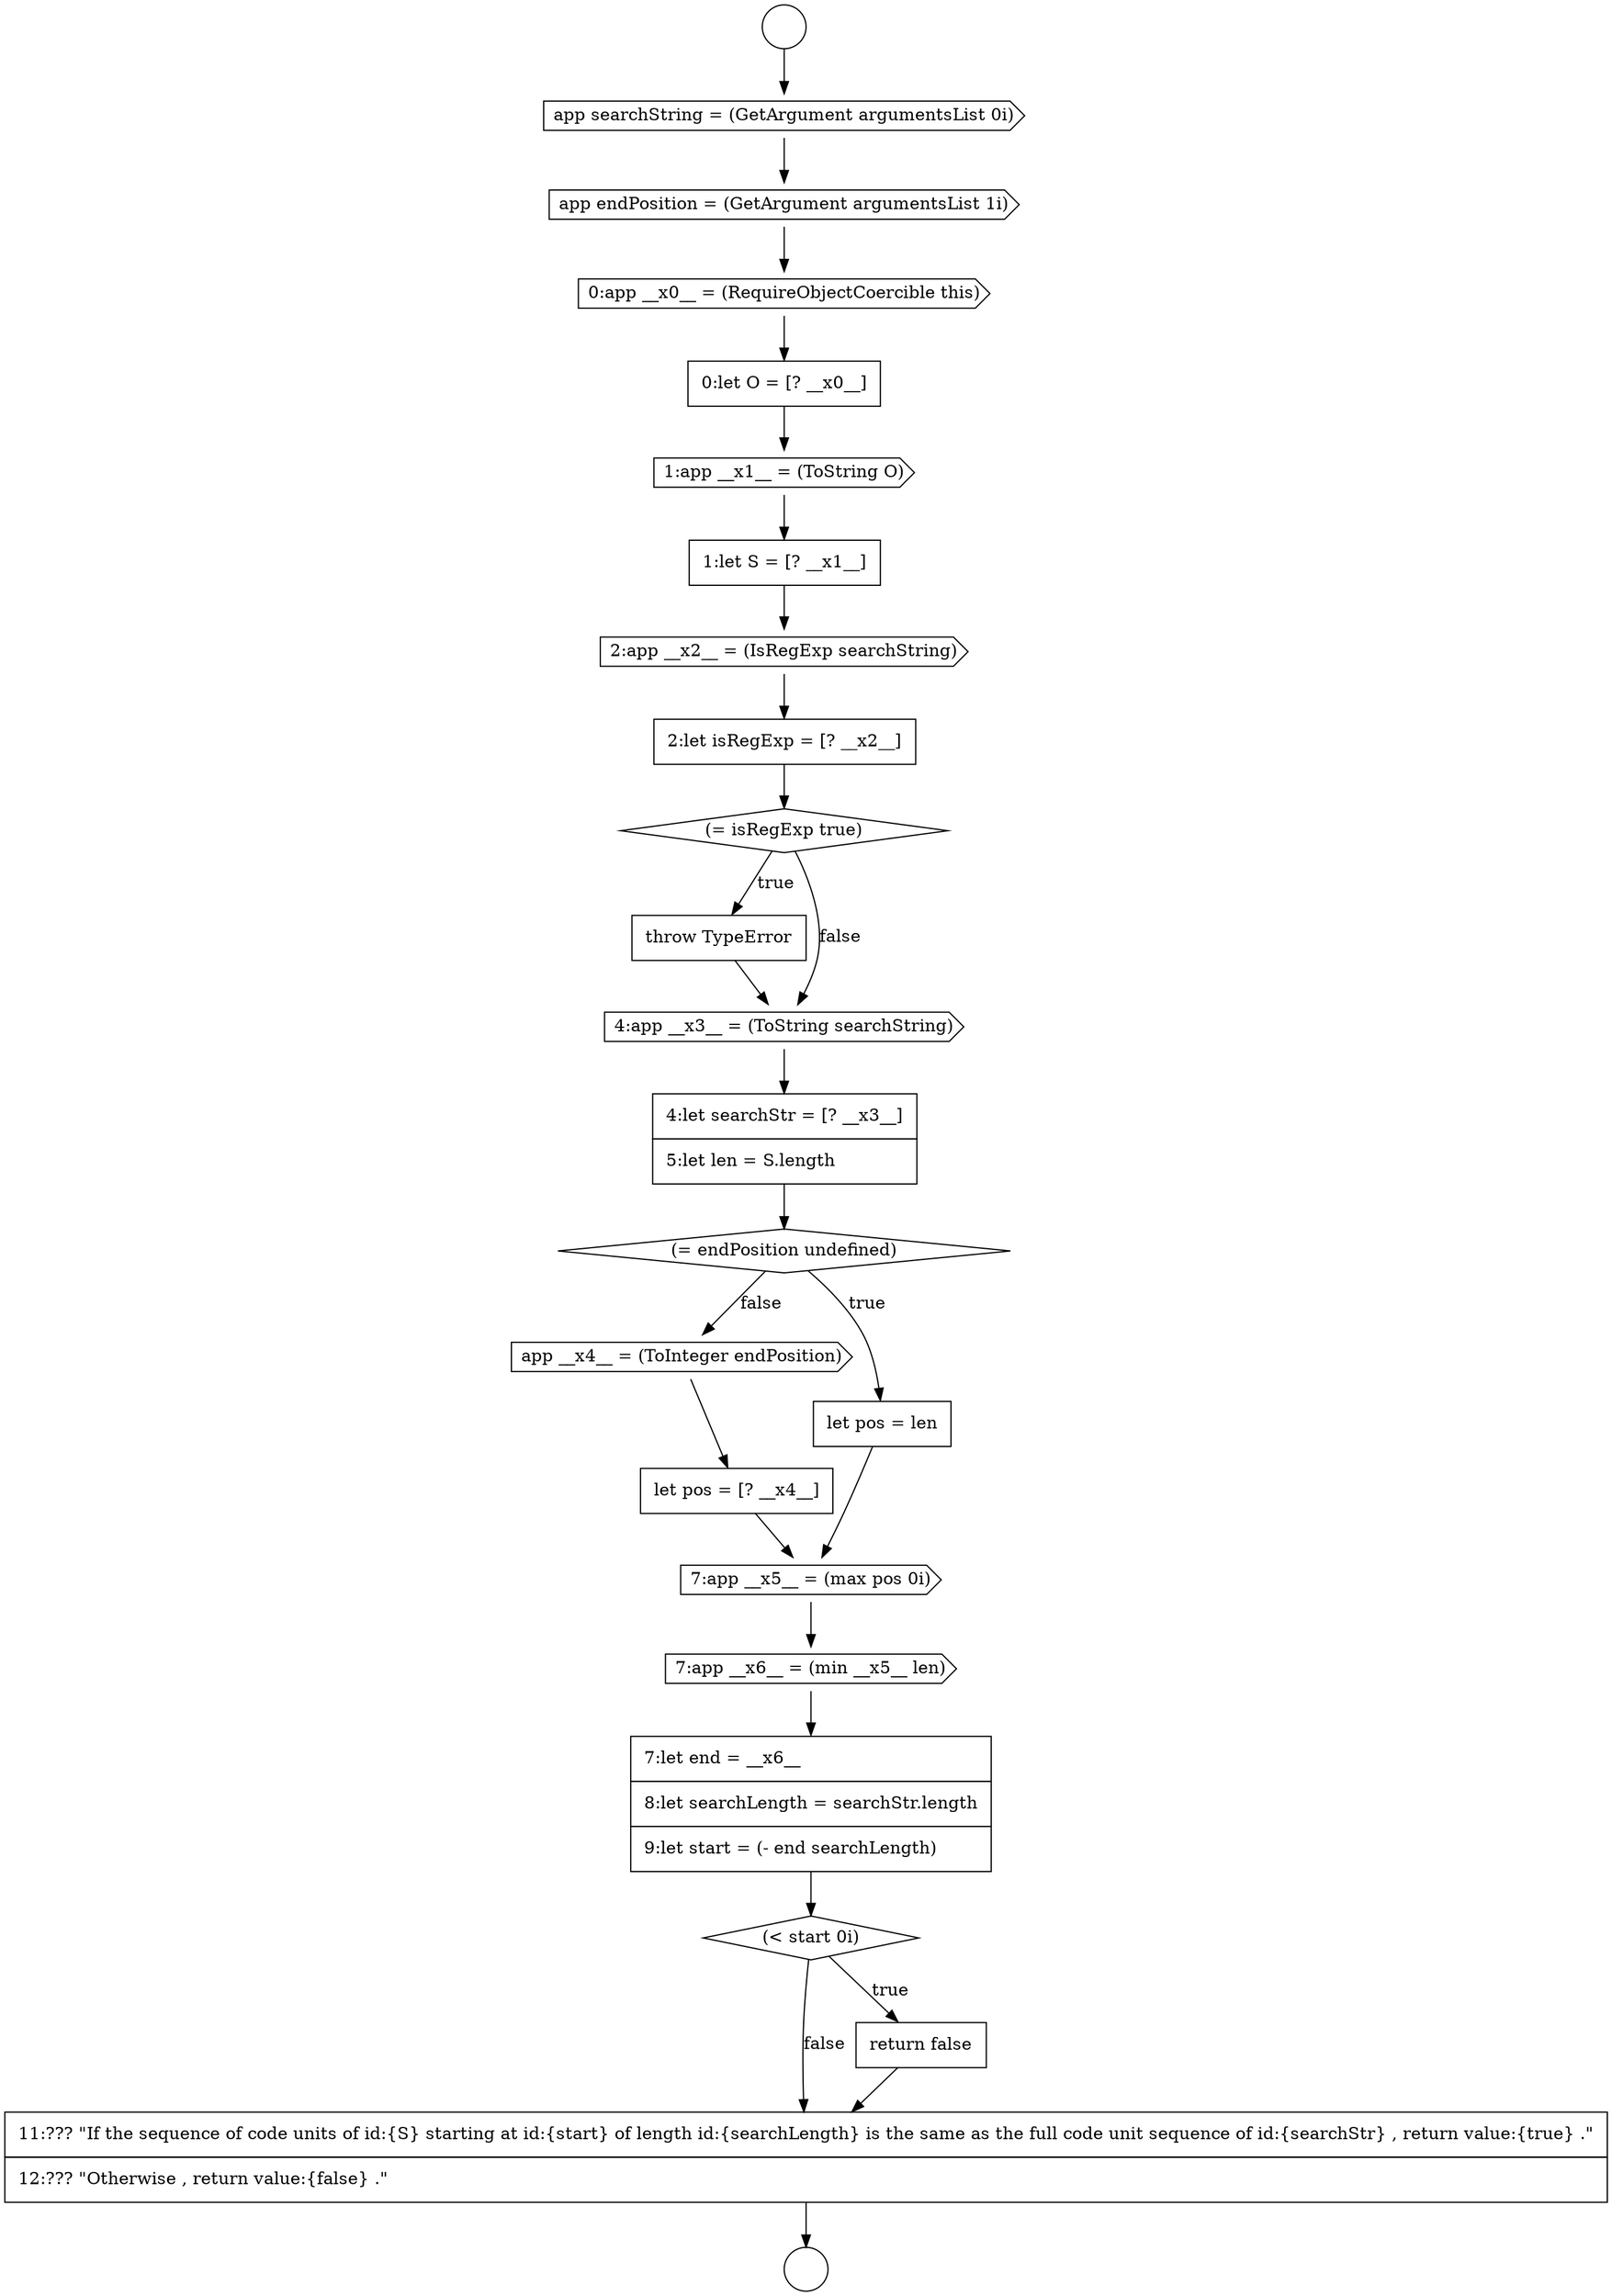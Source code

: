 digraph {
  node13690 [shape=cds, label=<<font color="black">7:app __x5__ = (max pos 0i)</font>> color="black" fillcolor="white" style=filled]
  node13679 [shape=none, margin=0, label=<<font color="black">
    <table border="0" cellborder="1" cellspacing="0" cellpadding="10">
      <tr><td align="left">1:let S = [? __x1__]</td></tr>
    </table>
  </font>> color="black" fillcolor="white" style=filled]
  node13683 [shape=none, margin=0, label=<<font color="black">
    <table border="0" cellborder="1" cellspacing="0" cellpadding="10">
      <tr><td align="left">throw TypeError</td></tr>
    </table>
  </font>> color="black" fillcolor="white" style=filled]
  node13676 [shape=cds, label=<<font color="black">0:app __x0__ = (RequireObjectCoercible this)</font>> color="black" fillcolor="white" style=filled]
  node13682 [shape=diamond, label=<<font color="black">(= isRegExp true)</font>> color="black" fillcolor="white" style=filled]
  node13685 [shape=none, margin=0, label=<<font color="black">
    <table border="0" cellborder="1" cellspacing="0" cellpadding="10">
      <tr><td align="left">4:let searchStr = [? __x3__]</td></tr>
      <tr><td align="left">5:let len = S.length</td></tr>
    </table>
  </font>> color="black" fillcolor="white" style=filled]
  node13673 [shape=circle label=" " color="black" fillcolor="white" style=filled]
  node13674 [shape=cds, label=<<font color="black">app searchString = (GetArgument argumentsList 0i)</font>> color="black" fillcolor="white" style=filled]
  node13688 [shape=cds, label=<<font color="black">app __x4__ = (ToInteger endPosition)</font>> color="black" fillcolor="white" style=filled]
  node13691 [shape=cds, label=<<font color="black">7:app __x6__ = (min __x5__ len)</font>> color="black" fillcolor="white" style=filled]
  node13695 [shape=none, margin=0, label=<<font color="black">
    <table border="0" cellborder="1" cellspacing="0" cellpadding="10">
      <tr><td align="left">11:??? &quot;If the sequence of code units of id:{S} starting at id:{start} of length id:{searchLength} is the same as the full code unit sequence of id:{searchStr} , return value:{true} .&quot;</td></tr>
      <tr><td align="left">12:??? &quot;Otherwise , return value:{false} .&quot;</td></tr>
    </table>
  </font>> color="black" fillcolor="white" style=filled]
  node13684 [shape=cds, label=<<font color="black">4:app __x3__ = (ToString searchString)</font>> color="black" fillcolor="white" style=filled]
  node13672 [shape=circle label=" " color="black" fillcolor="white" style=filled]
  node13687 [shape=none, margin=0, label=<<font color="black">
    <table border="0" cellborder="1" cellspacing="0" cellpadding="10">
      <tr><td align="left">let pos = len</td></tr>
    </table>
  </font>> color="black" fillcolor="white" style=filled]
  node13675 [shape=cds, label=<<font color="black">app endPosition = (GetArgument argumentsList 1i)</font>> color="black" fillcolor="white" style=filled]
  node13692 [shape=none, margin=0, label=<<font color="black">
    <table border="0" cellborder="1" cellspacing="0" cellpadding="10">
      <tr><td align="left">7:let end = __x6__</td></tr>
      <tr><td align="left">8:let searchLength = searchStr.length</td></tr>
      <tr><td align="left">9:let start = (- end searchLength)</td></tr>
    </table>
  </font>> color="black" fillcolor="white" style=filled]
  node13686 [shape=diamond, label=<<font color="black">(= endPosition undefined)</font>> color="black" fillcolor="white" style=filled]
  node13681 [shape=none, margin=0, label=<<font color="black">
    <table border="0" cellborder="1" cellspacing="0" cellpadding="10">
      <tr><td align="left">2:let isRegExp = [? __x2__]</td></tr>
    </table>
  </font>> color="black" fillcolor="white" style=filled]
  node13680 [shape=cds, label=<<font color="black">2:app __x2__ = (IsRegExp searchString)</font>> color="black" fillcolor="white" style=filled]
  node13693 [shape=diamond, label=<<font color="black">(&lt; start 0i)</font>> color="black" fillcolor="white" style=filled]
  node13677 [shape=none, margin=0, label=<<font color="black">
    <table border="0" cellborder="1" cellspacing="0" cellpadding="10">
      <tr><td align="left">0:let O = [? __x0__]</td></tr>
    </table>
  </font>> color="black" fillcolor="white" style=filled]
  node13694 [shape=none, margin=0, label=<<font color="black">
    <table border="0" cellborder="1" cellspacing="0" cellpadding="10">
      <tr><td align="left">return false</td></tr>
    </table>
  </font>> color="black" fillcolor="white" style=filled]
  node13678 [shape=cds, label=<<font color="black">1:app __x1__ = (ToString O)</font>> color="black" fillcolor="white" style=filled]
  node13689 [shape=none, margin=0, label=<<font color="black">
    <table border="0" cellborder="1" cellspacing="0" cellpadding="10">
      <tr><td align="left">let pos = [? __x4__]</td></tr>
    </table>
  </font>> color="black" fillcolor="white" style=filled]
  node13692 -> node13693 [ color="black"]
  node13675 -> node13676 [ color="black"]
  node13681 -> node13682 [ color="black"]
  node13691 -> node13692 [ color="black"]
  node13688 -> node13689 [ color="black"]
  node13686 -> node13687 [label=<<font color="black">true</font>> color="black"]
  node13686 -> node13688 [label=<<font color="black">false</font>> color="black"]
  node13695 -> node13673 [ color="black"]
  node13677 -> node13678 [ color="black"]
  node13679 -> node13680 [ color="black"]
  node13687 -> node13690 [ color="black"]
  node13680 -> node13681 [ color="black"]
  node13689 -> node13690 [ color="black"]
  node13676 -> node13677 [ color="black"]
  node13694 -> node13695 [ color="black"]
  node13685 -> node13686 [ color="black"]
  node13683 -> node13684 [ color="black"]
  node13678 -> node13679 [ color="black"]
  node13690 -> node13691 [ color="black"]
  node13674 -> node13675 [ color="black"]
  node13672 -> node13674 [ color="black"]
  node13693 -> node13694 [label=<<font color="black">true</font>> color="black"]
  node13693 -> node13695 [label=<<font color="black">false</font>> color="black"]
  node13684 -> node13685 [ color="black"]
  node13682 -> node13683 [label=<<font color="black">true</font>> color="black"]
  node13682 -> node13684 [label=<<font color="black">false</font>> color="black"]
}
